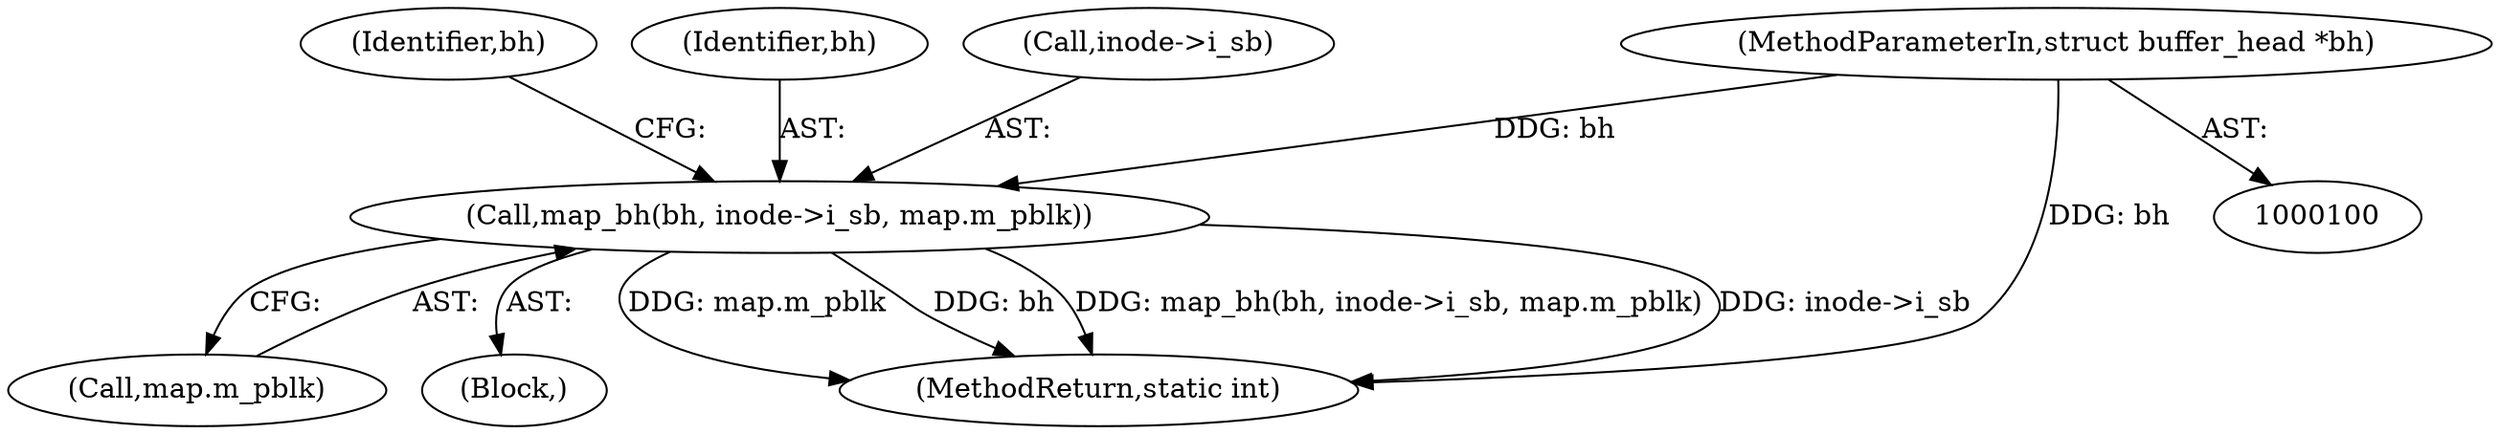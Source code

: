digraph "0_linux_b86e33075ed1909d8002745b56ecf73b833db143@pointer" {
"1000143" [label="(Call,map_bh(bh, inode->i_sb, map.m_pblk))"];
"1000103" [label="(MethodParameterIn,struct buffer_head *bh)"];
"1000148" [label="(Call,map.m_pblk)"];
"1000103" [label="(MethodParameterIn,struct buffer_head *bh)"];
"1000142" [label="(Block,)"];
"1000153" [label="(Identifier,bh)"];
"1000143" [label="(Call,map_bh(bh, inode->i_sb, map.m_pblk))"];
"1000144" [label="(Identifier,bh)"];
"1000177" [label="(MethodReturn,static int)"];
"1000145" [label="(Call,inode->i_sb)"];
"1000143" -> "1000142"  [label="AST: "];
"1000143" -> "1000148"  [label="CFG: "];
"1000144" -> "1000143"  [label="AST: "];
"1000145" -> "1000143"  [label="AST: "];
"1000148" -> "1000143"  [label="AST: "];
"1000153" -> "1000143"  [label="CFG: "];
"1000143" -> "1000177"  [label="DDG: map.m_pblk"];
"1000143" -> "1000177"  [label="DDG: bh"];
"1000143" -> "1000177"  [label="DDG: map_bh(bh, inode->i_sb, map.m_pblk)"];
"1000143" -> "1000177"  [label="DDG: inode->i_sb"];
"1000103" -> "1000143"  [label="DDG: bh"];
"1000103" -> "1000100"  [label="AST: "];
"1000103" -> "1000177"  [label="DDG: bh"];
}
